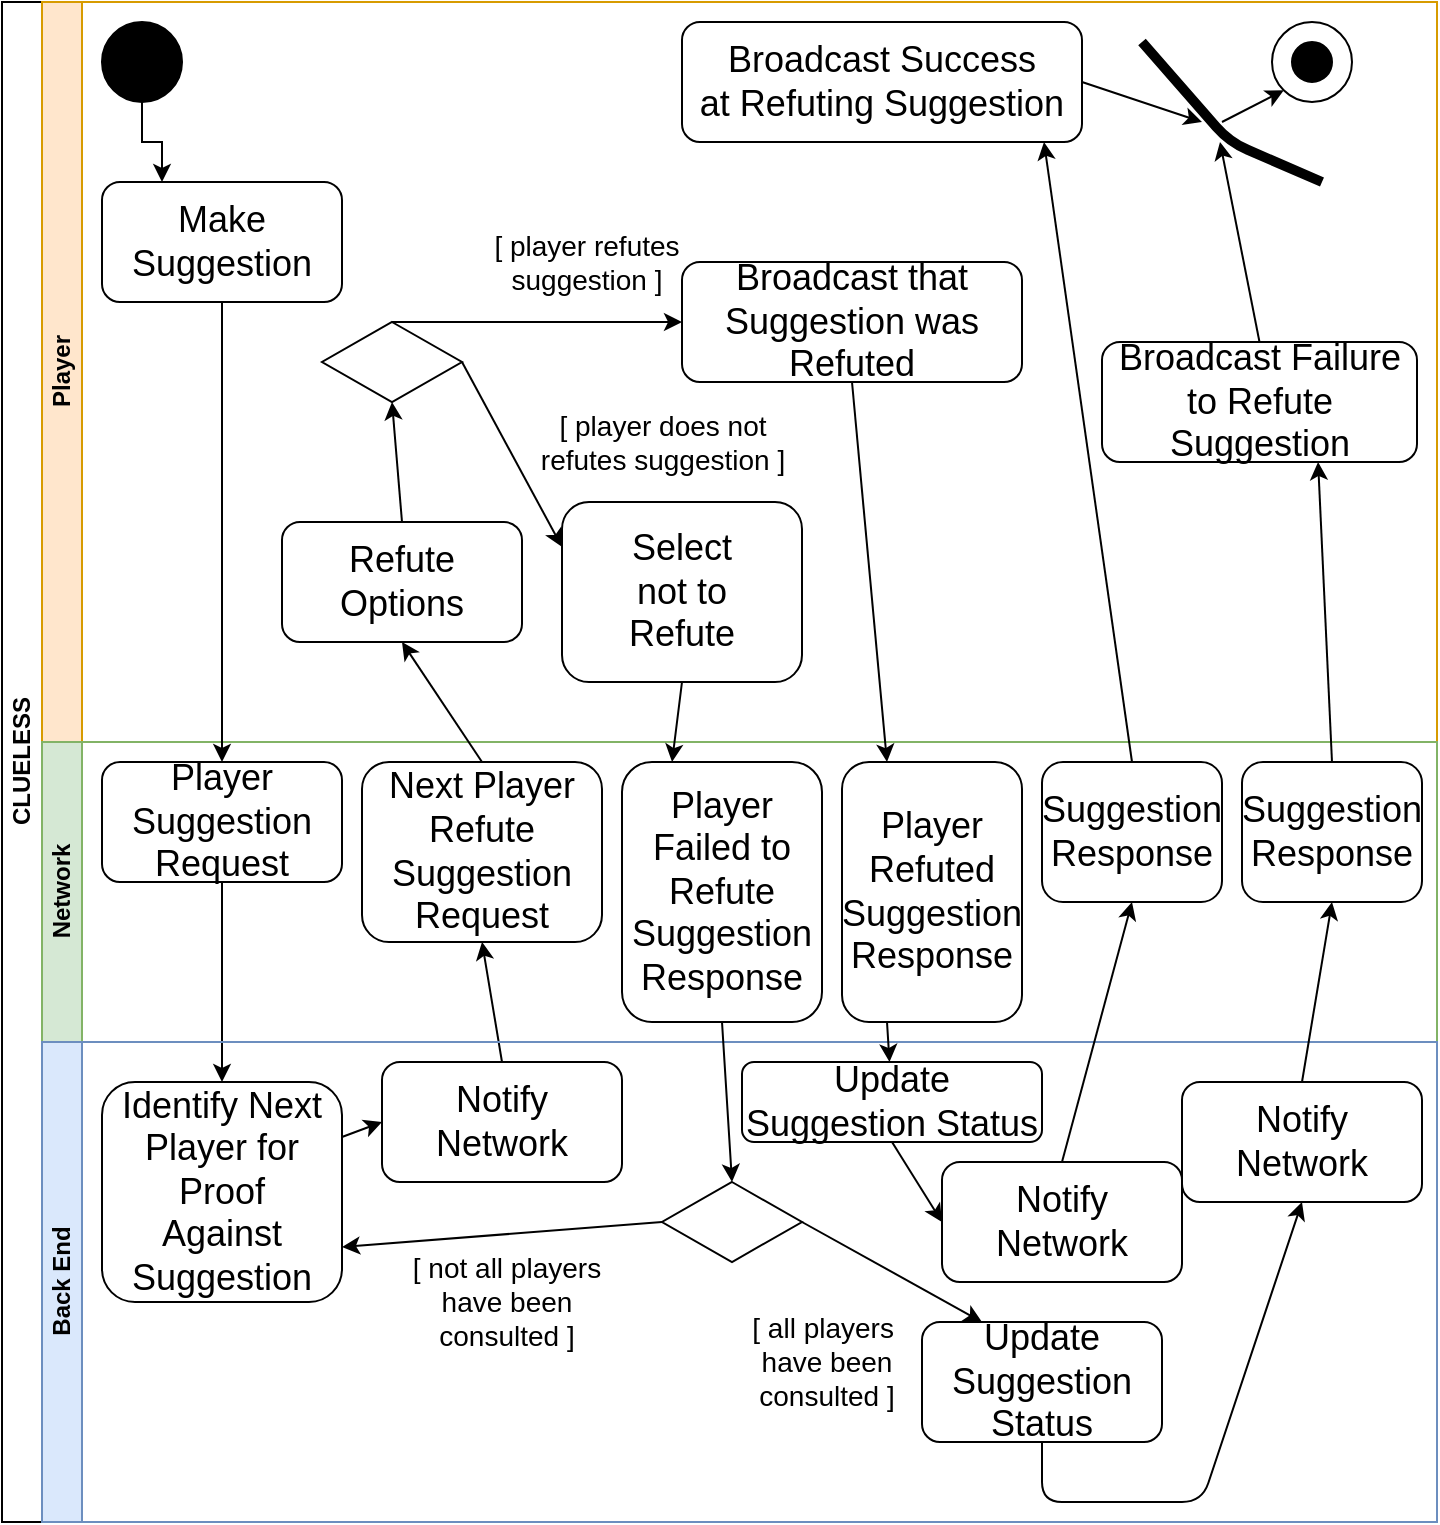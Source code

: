<mxfile version="14.4.7" type="github">
  <diagram id="3R-CFx9wtKqNjH0kpR_z" name="Page-1">
    <mxGraphModel dx="1422" dy="794" grid="1" gridSize="10" guides="1" tooltips="1" connect="1" arrows="1" fold="1" page="1" pageScale="1" pageWidth="850" pageHeight="1100" math="0" shadow="0">
      <root>
        <mxCell id="0" />
        <mxCell id="1" parent="0" />
        <mxCell id="nRu0K-5B5R04oO93J2tk-1" value="CLUELESS" style="swimlane;html=1;childLayout=stackLayout;resizeParent=1;resizeParentMax=0;horizontal=0;startSize=20;horizontalStack=0;" vertex="1" parent="1">
          <mxGeometry x="120" y="120" width="717.5" height="760" as="geometry" />
        </mxCell>
        <mxCell id="nRu0K-5B5R04oO93J2tk-2" value="Player" style="swimlane;html=1;startSize=20;horizontal=0;fillColor=#ffe6cc;strokeColor=#d79b00;" vertex="1" parent="nRu0K-5B5R04oO93J2tk-1">
          <mxGeometry x="20" width="697.5" height="370" as="geometry" />
        </mxCell>
        <mxCell id="nRu0K-5B5R04oO93J2tk-3" value="" style="edgeStyle=orthogonalEdgeStyle;rounded=0;orthogonalLoop=1;jettySize=auto;html=1;entryX=0.25;entryY=0;entryDx=0;entryDy=0;" edge="1" parent="nRu0K-5B5R04oO93J2tk-2" source="nRu0K-5B5R04oO93J2tk-4" target="nRu0K-5B5R04oO93J2tk-5">
          <mxGeometry relative="1" as="geometry">
            <mxPoint x="120" y="60" as="targetPoint" />
          </mxGeometry>
        </mxCell>
        <mxCell id="nRu0K-5B5R04oO93J2tk-4" value="" style="ellipse;whiteSpace=wrap;html=1;fillColor=#000000;" vertex="1" parent="nRu0K-5B5R04oO93J2tk-2">
          <mxGeometry x="30" y="10" width="40" height="40" as="geometry" />
        </mxCell>
        <mxCell id="nRu0K-5B5R04oO93J2tk-5" value="&lt;span style=&quot;font-size: 18px&quot;&gt;Make&lt;/span&gt;&lt;br style=&quot;font-size: 18px&quot;&gt;&lt;span style=&quot;font-size: 18px&quot;&gt;Suggestion&lt;/span&gt;" style="rounded=1;whiteSpace=wrap;html=1;fillColor=#FFFFFF;" vertex="1" parent="nRu0K-5B5R04oO93J2tk-2">
          <mxGeometry x="30" y="90" width="120" height="60" as="geometry" />
        </mxCell>
        <mxCell id="nRu0K-5B5R04oO93J2tk-6" value="&lt;span style=&quot;font-size: 18px&quot;&gt;Refute Options&lt;/span&gt;" style="rounded=1;whiteSpace=wrap;html=1;fillColor=#FFFFFF;" vertex="1" parent="nRu0K-5B5R04oO93J2tk-2">
          <mxGeometry x="120" y="260" width="120" height="60" as="geometry" />
        </mxCell>
        <mxCell id="nRu0K-5B5R04oO93J2tk-9" value="" style="endArrow=classic;html=1;exitX=0.5;exitY=0;exitDx=0;exitDy=0;entryX=0.5;entryY=1;entryDx=0;entryDy=0;" edge="1" parent="nRu0K-5B5R04oO93J2tk-2" source="nRu0K-5B5R04oO93J2tk-6" target="nRu0K-5B5R04oO93J2tk-38">
          <mxGeometry width="50" height="50" relative="1" as="geometry">
            <mxPoint x="80" y="390" as="sourcePoint" />
            <mxPoint x="200" y="150" as="targetPoint" />
          </mxGeometry>
        </mxCell>
        <mxCell id="nRu0K-5B5R04oO93J2tk-11" value="" style="ellipse;whiteSpace=wrap;html=1;" vertex="1" parent="nRu0K-5B5R04oO93J2tk-2">
          <mxGeometry x="615" y="10" width="40" height="40" as="geometry" />
        </mxCell>
        <mxCell id="nRu0K-5B5R04oO93J2tk-12" value="" style="ellipse;whiteSpace=wrap;html=1;aspect=fixed;fillColor=#000000;" vertex="1" parent="nRu0K-5B5R04oO93J2tk-2">
          <mxGeometry x="625" y="20" width="20" height="20" as="geometry" />
        </mxCell>
        <mxCell id="nRu0K-5B5R04oO93J2tk-38" value="" style="rhombus;whiteSpace=wrap;html=1;direction=east;" vertex="1" parent="nRu0K-5B5R04oO93J2tk-2">
          <mxGeometry x="140" y="160" width="70" height="40" as="geometry" />
        </mxCell>
        <mxCell id="nRu0K-5B5R04oO93J2tk-41" value="&lt;font style=&quot;font-size: 18px&quot;&gt;Select&lt;br&gt;not to&lt;br&gt;Refute&lt;br&gt;&lt;/font&gt;" style="rounded=1;whiteSpace=wrap;html=1;fillColor=#FFFFFF;" vertex="1" parent="nRu0K-5B5R04oO93J2tk-2">
          <mxGeometry x="260" y="250" width="120" height="90" as="geometry" />
        </mxCell>
        <mxCell id="nRu0K-5B5R04oO93J2tk-40" value="" style="endArrow=classic;html=1;entryX=0;entryY=0.25;entryDx=0;entryDy=0;exitX=1;exitY=0.5;exitDx=0;exitDy=0;" edge="1" parent="nRu0K-5B5R04oO93J2tk-2" source="nRu0K-5B5R04oO93J2tk-38" target="nRu0K-5B5R04oO93J2tk-41">
          <mxGeometry width="50" height="50" relative="1" as="geometry">
            <mxPoint x="270" y="170" as="sourcePoint" />
            <mxPoint x="340" y="120" as="targetPoint" />
          </mxGeometry>
        </mxCell>
        <mxCell id="nRu0K-5B5R04oO93J2tk-42" value="&lt;span style=&quot;font-size: 14px&quot;&gt;[ player refutes suggestion ]&lt;/span&gt;" style="text;html=1;strokeColor=none;fillColor=none;align=center;verticalAlign=middle;whiteSpace=wrap;rounded=0;" vertex="1" parent="nRu0K-5B5R04oO93J2tk-2">
          <mxGeometry x="210" y="120" width="125" height="20" as="geometry" />
        </mxCell>
        <mxCell id="nRu0K-5B5R04oO93J2tk-43" value="&lt;font style=&quot;font-size: 18px&quot;&gt;Broadcast that Suggestion was Refuted&lt;br&gt;&lt;/font&gt;" style="rounded=1;whiteSpace=wrap;html=1;fillColor=#FFFFFF;" vertex="1" parent="nRu0K-5B5R04oO93J2tk-2">
          <mxGeometry x="320" y="130" width="170" height="60" as="geometry" />
        </mxCell>
        <mxCell id="nRu0K-5B5R04oO93J2tk-39" value="" style="endArrow=classic;html=1;exitX=0.5;exitY=0;exitDx=0;exitDy=0;entryX=0;entryY=0.5;entryDx=0;entryDy=0;" edge="1" parent="nRu0K-5B5R04oO93J2tk-2" source="nRu0K-5B5R04oO93J2tk-38" target="nRu0K-5B5R04oO93J2tk-43">
          <mxGeometry width="50" height="50" relative="1" as="geometry">
            <mxPoint x="550" y="190" as="sourcePoint" />
            <mxPoint x="235" y="70" as="targetPoint" />
          </mxGeometry>
        </mxCell>
        <mxCell id="nRu0K-5B5R04oO93J2tk-44" value="&lt;span style=&quot;font-size: 14px&quot;&gt;[ player does not refutes suggestion ]&lt;/span&gt;" style="text;html=1;strokeColor=none;fillColor=none;align=center;verticalAlign=middle;whiteSpace=wrap;rounded=0;" vertex="1" parent="nRu0K-5B5R04oO93J2tk-2">
          <mxGeometry x="247.5" y="210" width="125" height="20" as="geometry" />
        </mxCell>
        <mxCell id="nRu0K-5B5R04oO93J2tk-65" value="&lt;font style=&quot;font-size: 18px&quot;&gt;Broadcast Success&lt;br&gt;at Refuting Suggestion&lt;br&gt;&lt;/font&gt;" style="rounded=1;whiteSpace=wrap;html=1;fillColor=#FFFFFF;" vertex="1" parent="nRu0K-5B5R04oO93J2tk-2">
          <mxGeometry x="320" y="10" width="200" height="60" as="geometry" />
        </mxCell>
        <mxCell id="nRu0K-5B5R04oO93J2tk-67" value="&lt;font style=&quot;font-size: 18px&quot;&gt;Broadcast Failure&lt;br&gt;to Refute Suggestion&lt;br&gt;&lt;/font&gt;" style="rounded=1;whiteSpace=wrap;html=1;fillColor=#FFFFFF;" vertex="1" parent="nRu0K-5B5R04oO93J2tk-2">
          <mxGeometry x="530" y="170" width="157.5" height="60" as="geometry" />
        </mxCell>
        <mxCell id="nRu0K-5B5R04oO93J2tk-68" value="" style="endArrow=none;html=1;strokeWidth=5;" edge="1" parent="nRu0K-5B5R04oO93J2tk-2">
          <mxGeometry width="50" height="50" relative="1" as="geometry">
            <mxPoint x="550" y="20" as="sourcePoint" />
            <mxPoint x="640" y="90" as="targetPoint" />
            <Array as="points">
              <mxPoint x="593.75" y="70" />
            </Array>
          </mxGeometry>
        </mxCell>
        <mxCell id="nRu0K-5B5R04oO93J2tk-14" value="Network" style="swimlane;html=1;startSize=20;horizontal=0;fillColor=#d5e8d4;strokeColor=#82b366;" vertex="1" parent="nRu0K-5B5R04oO93J2tk-1">
          <mxGeometry x="20" y="370" width="697.5" height="150" as="geometry" />
        </mxCell>
        <mxCell id="nRu0K-5B5R04oO93J2tk-15" value="&lt;span style=&quot;font-size: 18px&quot;&gt;Player&lt;br&gt;&lt;/span&gt;&lt;font style=&quot;font-size: 18px&quot;&gt;Suggestion&lt;br&gt;Request&lt;br&gt;&lt;/font&gt;" style="rounded=1;whiteSpace=wrap;html=1;fillColor=#FFFFFF;" vertex="1" parent="nRu0K-5B5R04oO93J2tk-14">
          <mxGeometry x="30" y="10" width="120" height="60" as="geometry" />
        </mxCell>
        <mxCell id="nRu0K-5B5R04oO93J2tk-16" value="&lt;font style=&quot;font-size: 18px&quot;&gt;Next Player&lt;br&gt;Refute&lt;br&gt;Suggestion&lt;br&gt;Request&lt;br&gt;&lt;/font&gt;" style="rounded=1;whiteSpace=wrap;html=1;fillColor=#FFFFFF;" vertex="1" parent="nRu0K-5B5R04oO93J2tk-14">
          <mxGeometry x="160" y="10" width="120" height="90" as="geometry" />
        </mxCell>
        <mxCell id="nRu0K-5B5R04oO93J2tk-45" value="&lt;font style=&quot;font-size: 18px&quot;&gt;Player Failed to Refute Suggestion Response&lt;br&gt;&lt;/font&gt;" style="rounded=1;whiteSpace=wrap;html=1;fillColor=#FFFFFF;" vertex="1" parent="nRu0K-5B5R04oO93J2tk-14">
          <mxGeometry x="290" y="10" width="100" height="130" as="geometry" />
        </mxCell>
        <mxCell id="nRu0K-5B5R04oO93J2tk-46" value="&lt;font style=&quot;font-size: 18px&quot;&gt;Player Refuted Suggestion Response&lt;br&gt;&lt;/font&gt;" style="rounded=1;whiteSpace=wrap;html=1;fillColor=#FFFFFF;" vertex="1" parent="nRu0K-5B5R04oO93J2tk-14">
          <mxGeometry x="400" y="10" width="90" height="130" as="geometry" />
        </mxCell>
        <mxCell id="nRu0K-5B5R04oO93J2tk-58" value="&lt;font style=&quot;font-size: 18px&quot;&gt;Suggestion&lt;br&gt;Response&lt;br&gt;&lt;/font&gt;" style="rounded=1;whiteSpace=wrap;html=1;fillColor=#FFFFFF;" vertex="1" parent="nRu0K-5B5R04oO93J2tk-14">
          <mxGeometry x="600" y="10" width="90" height="70" as="geometry" />
        </mxCell>
        <mxCell id="nRu0K-5B5R04oO93J2tk-73" value="&lt;font style=&quot;font-size: 18px&quot;&gt;Suggestion&lt;br&gt;Response&lt;br&gt;&lt;/font&gt;" style="rounded=1;whiteSpace=wrap;html=1;fillColor=#FFFFFF;" vertex="1" parent="nRu0K-5B5R04oO93J2tk-14">
          <mxGeometry x="500" y="10" width="90" height="70" as="geometry" />
        </mxCell>
        <mxCell id="nRu0K-5B5R04oO93J2tk-18" value="" style="endArrow=classic;html=1;exitX=0.5;exitY=1;exitDx=0;exitDy=0;entryX=0.5;entryY=0;entryDx=0;entryDy=0;" edge="1" parent="nRu0K-5B5R04oO93J2tk-1" source="nRu0K-5B5R04oO93J2tk-15" target="nRu0K-5B5R04oO93J2tk-27">
          <mxGeometry width="50" height="50" relative="1" as="geometry">
            <mxPoint x="270" y="300" as="sourcePoint" />
            <mxPoint x="90" y="450" as="targetPoint" />
          </mxGeometry>
        </mxCell>
        <mxCell id="nRu0K-5B5R04oO93J2tk-19" value="" style="endArrow=classic;html=1;exitX=0.5;exitY=1;exitDx=0;exitDy=0;" edge="1" parent="nRu0K-5B5R04oO93J2tk-1" source="nRu0K-5B5R04oO93J2tk-5" target="nRu0K-5B5R04oO93J2tk-15">
          <mxGeometry width="50" height="50" relative="1" as="geometry">
            <mxPoint x="270" y="300" as="sourcePoint" />
            <mxPoint x="320" y="250" as="targetPoint" />
          </mxGeometry>
        </mxCell>
        <mxCell id="nRu0K-5B5R04oO93J2tk-32" value="" style="endArrow=classic;html=1;exitX=0.5;exitY=0;exitDx=0;exitDy=0;entryX=0.5;entryY=1;entryDx=0;entryDy=0;" edge="1" parent="nRu0K-5B5R04oO93J2tk-1" source="nRu0K-5B5R04oO93J2tk-26" target="nRu0K-5B5R04oO93J2tk-16">
          <mxGeometry width="50" height="50" relative="1" as="geometry">
            <mxPoint x="300" y="480" as="sourcePoint" />
            <mxPoint x="380" y="270" as="targetPoint" />
            <Array as="points" />
          </mxGeometry>
        </mxCell>
        <mxCell id="nRu0K-5B5R04oO93J2tk-33" value="" style="endArrow=classic;html=1;exitX=0.5;exitY=0;exitDx=0;exitDy=0;entryX=0.5;entryY=1;entryDx=0;entryDy=0;" edge="1" parent="nRu0K-5B5R04oO93J2tk-1" source="nRu0K-5B5R04oO93J2tk-16" target="nRu0K-5B5R04oO93J2tk-6">
          <mxGeometry width="50" height="50" relative="1" as="geometry">
            <mxPoint x="160" y="280" as="sourcePoint" />
            <mxPoint x="320" y="270" as="targetPoint" />
          </mxGeometry>
        </mxCell>
        <mxCell id="nRu0K-5B5R04oO93J2tk-20" value="Back End" style="swimlane;html=1;startSize=20;horizontal=0;fillColor=#dae8fc;strokeColor=#6c8ebf;" vertex="1" parent="nRu0K-5B5R04oO93J2tk-1">
          <mxGeometry x="20" y="520" width="697.5" height="240" as="geometry" />
        </mxCell>
        <mxCell id="nRu0K-5B5R04oO93J2tk-26" value="&lt;span style=&quot;font-size: 18px&quot;&gt;Notify&lt;br&gt;&lt;/span&gt;&lt;font style=&quot;font-size: 18px&quot;&gt;Network&lt;/font&gt;" style="rounded=1;whiteSpace=wrap;html=1;fillColor=#FFFFFF;" vertex="1" parent="nRu0K-5B5R04oO93J2tk-20">
          <mxGeometry x="170" y="10" width="120" height="60" as="geometry" />
        </mxCell>
        <mxCell id="nRu0K-5B5R04oO93J2tk-27" value="&lt;span style=&quot;font-size: 18px&quot;&gt;Identify Next&lt;br&gt;&lt;/span&gt;&lt;font style=&quot;font-size: 18px&quot;&gt;Player for Proof&lt;br&gt;Against Suggestion&lt;/font&gt;" style="rounded=1;whiteSpace=wrap;html=1;fillColor=#FFFFFF;" vertex="1" parent="nRu0K-5B5R04oO93J2tk-20">
          <mxGeometry x="30" y="20" width="120" height="110" as="geometry" />
        </mxCell>
        <mxCell id="nRu0K-5B5R04oO93J2tk-29" value="" style="endArrow=classic;html=1;entryX=0;entryY=0.5;entryDx=0;entryDy=0;exitX=1;exitY=0.25;exitDx=0;exitDy=0;" edge="1" parent="nRu0K-5B5R04oO93J2tk-20" source="nRu0K-5B5R04oO93J2tk-27" target="nRu0K-5B5R04oO93J2tk-26">
          <mxGeometry width="50" height="50" relative="1" as="geometry">
            <mxPoint x="340" y="50" as="sourcePoint" />
            <mxPoint x="320" y="40" as="targetPoint" />
            <Array as="points" />
          </mxGeometry>
        </mxCell>
        <mxCell id="nRu0K-5B5R04oO93J2tk-30" value="&lt;span style=&quot;font-size: 18px&quot;&gt;Notify&lt;br&gt;&lt;/span&gt;&lt;font style=&quot;font-size: 18px&quot;&gt;Network&lt;/font&gt;" style="rounded=1;whiteSpace=wrap;html=1;fillColor=#FFFFFF;" vertex="1" parent="nRu0K-5B5R04oO93J2tk-20">
          <mxGeometry x="570" y="20" width="120" height="60" as="geometry" />
        </mxCell>
        <mxCell id="nRu0K-5B5R04oO93J2tk-50" value="" style="rhombus;whiteSpace=wrap;html=1;direction=east;" vertex="1" parent="nRu0K-5B5R04oO93J2tk-20">
          <mxGeometry x="310" y="70" width="70" height="40" as="geometry" />
        </mxCell>
        <mxCell id="nRu0K-5B5R04oO93J2tk-51" value="" style="endArrow=classic;html=1;exitX=0;exitY=0.5;exitDx=0;exitDy=0;entryX=1;entryY=0.75;entryDx=0;entryDy=0;" edge="1" parent="nRu0K-5B5R04oO93J2tk-20" source="nRu0K-5B5R04oO93J2tk-50" target="nRu0K-5B5R04oO93J2tk-27">
          <mxGeometry width="50" height="50" relative="1" as="geometry">
            <mxPoint x="285" y="200" as="sourcePoint" />
            <mxPoint x="245" y="140" as="targetPoint" />
          </mxGeometry>
        </mxCell>
        <mxCell id="nRu0K-5B5R04oO93J2tk-52" value="&lt;span style=&quot;font-size: 14px&quot;&gt;[ not all players&lt;br&gt;have been consulted ]&lt;/span&gt;" style="text;html=1;strokeColor=none;fillColor=none;align=center;verticalAlign=middle;whiteSpace=wrap;rounded=0;" vertex="1" parent="nRu0K-5B5R04oO93J2tk-20">
          <mxGeometry x="170" y="120" width="125" height="20" as="geometry" />
        </mxCell>
        <mxCell id="nRu0K-5B5R04oO93J2tk-55" value="&lt;span style=&quot;font-size: 14px&quot;&gt;[ all players&amp;nbsp;&lt;br&gt;have been consulted ]&lt;/span&gt;" style="text;html=1;strokeColor=none;fillColor=none;align=center;verticalAlign=middle;whiteSpace=wrap;rounded=0;" vertex="1" parent="nRu0K-5B5R04oO93J2tk-20">
          <mxGeometry x="330" y="150" width="125" height="20" as="geometry" />
        </mxCell>
        <mxCell id="nRu0K-5B5R04oO93J2tk-72" value="&lt;span style=&quot;font-size: 18px&quot;&gt;Notify&lt;br&gt;&lt;/span&gt;&lt;font style=&quot;font-size: 18px&quot;&gt;Network&lt;/font&gt;" style="rounded=1;whiteSpace=wrap;html=1;fillColor=#FFFFFF;" vertex="1" parent="nRu0K-5B5R04oO93J2tk-20">
          <mxGeometry x="450" y="60" width="120" height="60" as="geometry" />
        </mxCell>
        <mxCell id="nRu0K-5B5R04oO93J2tk-57" value="" style="endArrow=classic;html=1;entryX=0.5;entryY=1;entryDx=0;entryDy=0;" edge="1" parent="nRu0K-5B5R04oO93J2tk-20" target="nRu0K-5B5R04oO93J2tk-30">
          <mxGeometry width="50" height="50" relative="1" as="geometry">
            <mxPoint x="500" y="200" as="sourcePoint" />
            <mxPoint x="580" y="140" as="targetPoint" />
            <Array as="points">
              <mxPoint x="500" y="230" />
              <mxPoint x="580" y="230" />
            </Array>
          </mxGeometry>
        </mxCell>
        <mxCell id="nRu0K-5B5R04oO93J2tk-76" value="&lt;span style=&quot;font-size: 18px&quot;&gt;Update Suggestion Status&lt;/span&gt;" style="rounded=1;whiteSpace=wrap;html=1;fillColor=#FFFFFF;" vertex="1" parent="nRu0K-5B5R04oO93J2tk-20">
          <mxGeometry x="440" y="140" width="120" height="60" as="geometry" />
        </mxCell>
        <mxCell id="nRu0K-5B5R04oO93J2tk-77" value="" style="endArrow=classic;html=1;exitX=1;exitY=0.5;exitDx=0;exitDy=0;entryX=0.25;entryY=0;entryDx=0;entryDy=0;" edge="1" parent="nRu0K-5B5R04oO93J2tk-20" source="nRu0K-5B5R04oO93J2tk-50" target="nRu0K-5B5R04oO93J2tk-76">
          <mxGeometry width="50" height="50" relative="1" as="geometry">
            <mxPoint x="350" as="sourcePoint" />
            <mxPoint x="355" y="80" as="targetPoint" />
            <Array as="points" />
          </mxGeometry>
        </mxCell>
        <mxCell id="nRu0K-5B5R04oO93J2tk-78" value="&lt;span style=&quot;font-size: 18px&quot;&gt;Update Suggestion Status&lt;/span&gt;" style="rounded=1;whiteSpace=wrap;html=1;fillColor=#FFFFFF;" vertex="1" parent="nRu0K-5B5R04oO93J2tk-20">
          <mxGeometry x="350" y="10" width="150" height="40" as="geometry" />
        </mxCell>
        <mxCell id="nRu0K-5B5R04oO93J2tk-79" value="" style="endArrow=classic;html=1;entryX=0;entryY=0.5;entryDx=0;entryDy=0;exitX=0.5;exitY=1;exitDx=0;exitDy=0;" edge="1" parent="nRu0K-5B5R04oO93J2tk-20" source="nRu0K-5B5R04oO93J2tk-78" target="nRu0K-5B5R04oO93J2tk-72">
          <mxGeometry width="50" height="50" relative="1" as="geometry">
            <mxPoint x="260" y="-110" as="sourcePoint" />
            <mxPoint x="310" y="-160" as="targetPoint" />
          </mxGeometry>
        </mxCell>
        <mxCell id="nRu0K-5B5R04oO93J2tk-47" value="" style="endArrow=classic;html=1;entryX=0.25;entryY=0;entryDx=0;entryDy=0;exitX=0.5;exitY=1;exitDx=0;exitDy=0;" edge="1" parent="nRu0K-5B5R04oO93J2tk-1" source="nRu0K-5B5R04oO93J2tk-43" target="nRu0K-5B5R04oO93J2tk-46">
          <mxGeometry width="50" height="50" relative="1" as="geometry">
            <mxPoint x="240" y="190" as="sourcePoint" />
            <mxPoint x="290" y="282.5" as="targetPoint" />
          </mxGeometry>
        </mxCell>
        <mxCell id="nRu0K-5B5R04oO93J2tk-48" value="" style="endArrow=classic;html=1;exitX=0.5;exitY=1;exitDx=0;exitDy=0;entryX=0.25;entryY=0;entryDx=0;entryDy=0;" edge="1" parent="nRu0K-5B5R04oO93J2tk-1" source="nRu0K-5B5R04oO93J2tk-41" target="nRu0K-5B5R04oO93J2tk-45">
          <mxGeometry width="50" height="50" relative="1" as="geometry">
            <mxPoint x="210" y="270" as="sourcePoint" />
            <mxPoint x="205" y="210" as="targetPoint" />
          </mxGeometry>
        </mxCell>
        <mxCell id="nRu0K-5B5R04oO93J2tk-49" value="" style="endArrow=classic;html=1;exitX=0.5;exitY=1;exitDx=0;exitDy=0;entryX=0.5;entryY=0;entryDx=0;entryDy=0;" edge="1" parent="nRu0K-5B5R04oO93J2tk-1" source="nRu0K-5B5R04oO93J2tk-45" target="nRu0K-5B5R04oO93J2tk-50">
          <mxGeometry width="50" height="50" relative="1" as="geometry">
            <mxPoint x="260" y="540" as="sourcePoint" />
            <mxPoint x="370" y="540" as="targetPoint" />
            <Array as="points" />
          </mxGeometry>
        </mxCell>
        <mxCell id="nRu0K-5B5R04oO93J2tk-59" value="" style="endArrow=classic;html=1;exitX=0.5;exitY=0;exitDx=0;exitDy=0;entryX=0.5;entryY=1;entryDx=0;entryDy=0;" edge="1" parent="nRu0K-5B5R04oO93J2tk-1" source="nRu0K-5B5R04oO93J2tk-30" target="nRu0K-5B5R04oO93J2tk-58">
          <mxGeometry width="50" height="50" relative="1" as="geometry">
            <mxPoint x="650" y="555" as="sourcePoint" />
            <mxPoint x="650" y="665" as="targetPoint" />
            <Array as="points" />
          </mxGeometry>
        </mxCell>
        <mxCell id="nRu0K-5B5R04oO93J2tk-74" value="" style="endArrow=classic;html=1;exitX=0.5;exitY=0;exitDx=0;exitDy=0;entryX=0.5;entryY=1;entryDx=0;entryDy=0;" edge="1" parent="nRu0K-5B5R04oO93J2tk-1" source="nRu0K-5B5R04oO93J2tk-72" target="nRu0K-5B5R04oO93J2tk-73">
          <mxGeometry width="50" height="50" relative="1" as="geometry">
            <mxPoint x="660" y="550" as="sourcePoint" />
            <mxPoint x="675" y="460" as="targetPoint" />
            <Array as="points" />
          </mxGeometry>
        </mxCell>
        <mxCell id="nRu0K-5B5R04oO93J2tk-60" value="" style="endArrow=classic;html=1;exitX=0.5;exitY=0;exitDx=0;exitDy=0;entryX=0.686;entryY=1;entryDx=0;entryDy=0;entryPerimeter=0;" edge="1" parent="nRu0K-5B5R04oO93J2tk-1" source="nRu0K-5B5R04oO93J2tk-58" target="nRu0K-5B5R04oO93J2tk-67">
          <mxGeometry width="50" height="50" relative="1" as="geometry">
            <mxPoint x="465" y="210" as="sourcePoint" />
            <mxPoint x="600" y="280" as="targetPoint" />
          </mxGeometry>
        </mxCell>
        <mxCell id="nRu0K-5B5R04oO93J2tk-75" value="" style="endArrow=classic;html=1;exitX=0.5;exitY=0;exitDx=0;exitDy=0;entryX=0.905;entryY=1;entryDx=0;entryDy=0;entryPerimeter=0;" edge="1" parent="nRu0K-5B5R04oO93J2tk-1" source="nRu0K-5B5R04oO93J2tk-73" target="nRu0K-5B5R04oO93J2tk-65">
          <mxGeometry width="50" height="50" relative="1" as="geometry">
            <mxPoint x="530" y="550" as="sourcePoint" />
            <mxPoint x="575" y="460" as="targetPoint" />
            <Array as="points" />
          </mxGeometry>
        </mxCell>
        <mxCell id="nRu0K-5B5R04oO93J2tk-53" value="" style="endArrow=classic;html=1;exitX=0.25;exitY=1;exitDx=0;exitDy=0;" edge="1" parent="nRu0K-5B5R04oO93J2tk-1" source="nRu0K-5B5R04oO93J2tk-46" target="nRu0K-5B5R04oO93J2tk-78">
          <mxGeometry width="50" height="50" relative="1" as="geometry">
            <mxPoint x="380" y="480" as="sourcePoint" />
            <mxPoint x="480" y="740" as="targetPoint" />
            <Array as="points" />
          </mxGeometry>
        </mxCell>
        <mxCell id="nRu0K-5B5R04oO93J2tk-69" value="" style="endArrow=classic;html=1;exitX=0.5;exitY=0;exitDx=0;exitDy=0;" edge="1" parent="1" source="nRu0K-5B5R04oO93J2tk-67">
          <mxGeometry width="50" height="50" relative="1" as="geometry">
            <mxPoint x="730" y="370" as="sourcePoint" />
            <mxPoint x="729" y="190" as="targetPoint" />
          </mxGeometry>
        </mxCell>
        <mxCell id="nRu0K-5B5R04oO93J2tk-70" value="" style="endArrow=classic;html=1;exitX=1;exitY=0.5;exitDx=0;exitDy=0;" edge="1" parent="1" source="nRu0K-5B5R04oO93J2tk-65">
          <mxGeometry width="50" height="50" relative="1" as="geometry">
            <mxPoint x="699.375" y="230" as="sourcePoint" />
            <mxPoint x="720" y="180" as="targetPoint" />
          </mxGeometry>
        </mxCell>
        <mxCell id="nRu0K-5B5R04oO93J2tk-71" value="" style="endArrow=classic;html=1;entryX=0;entryY=1;entryDx=0;entryDy=0;" edge="1" parent="1" target="nRu0K-5B5R04oO93J2tk-11">
          <mxGeometry width="50" height="50" relative="1" as="geometry">
            <mxPoint x="730" y="180" as="sourcePoint" />
            <mxPoint x="739" y="200" as="targetPoint" />
          </mxGeometry>
        </mxCell>
      </root>
    </mxGraphModel>
  </diagram>
</mxfile>
